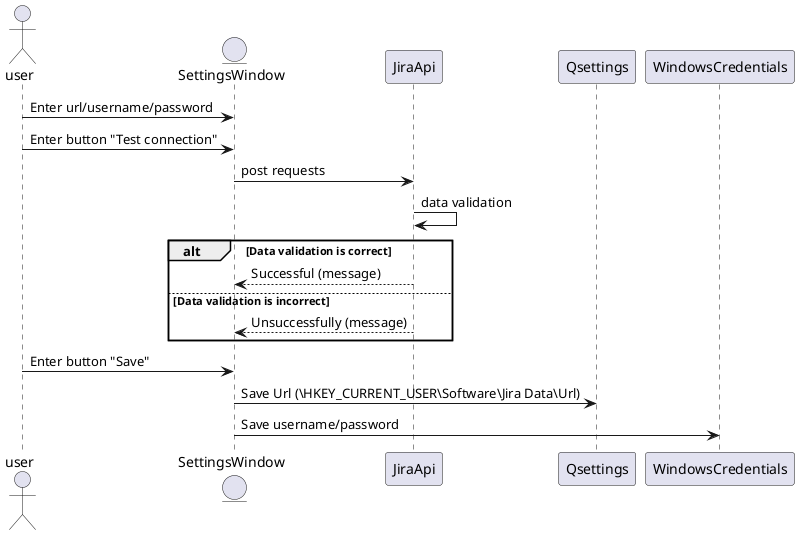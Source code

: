 @startuml
'autonumber

actor user
entity SettingsWindow
user -> SettingsWindow: Enter url/username/password
user -> SettingsWindow: Enter button "Test connection"
SettingsWindow -> JiraApi: post requests
JiraApi -> JiraApi: data validation
alt Data validation is correct
JiraApi --> SettingsWindow: Successful (message)
else Data validation is incorrect
JiraApi --> SettingsWindow: Unsuccessfully (message)
end
user -> SettingsWindow: Enter button "Save"
SettingsWindow -> Qsettings: Save Url (\HKEY_CURRENT_USER\Software\Jira Data\Url)
SettingsWindow -> WindowsCredentials: Save username/password
@enduml
